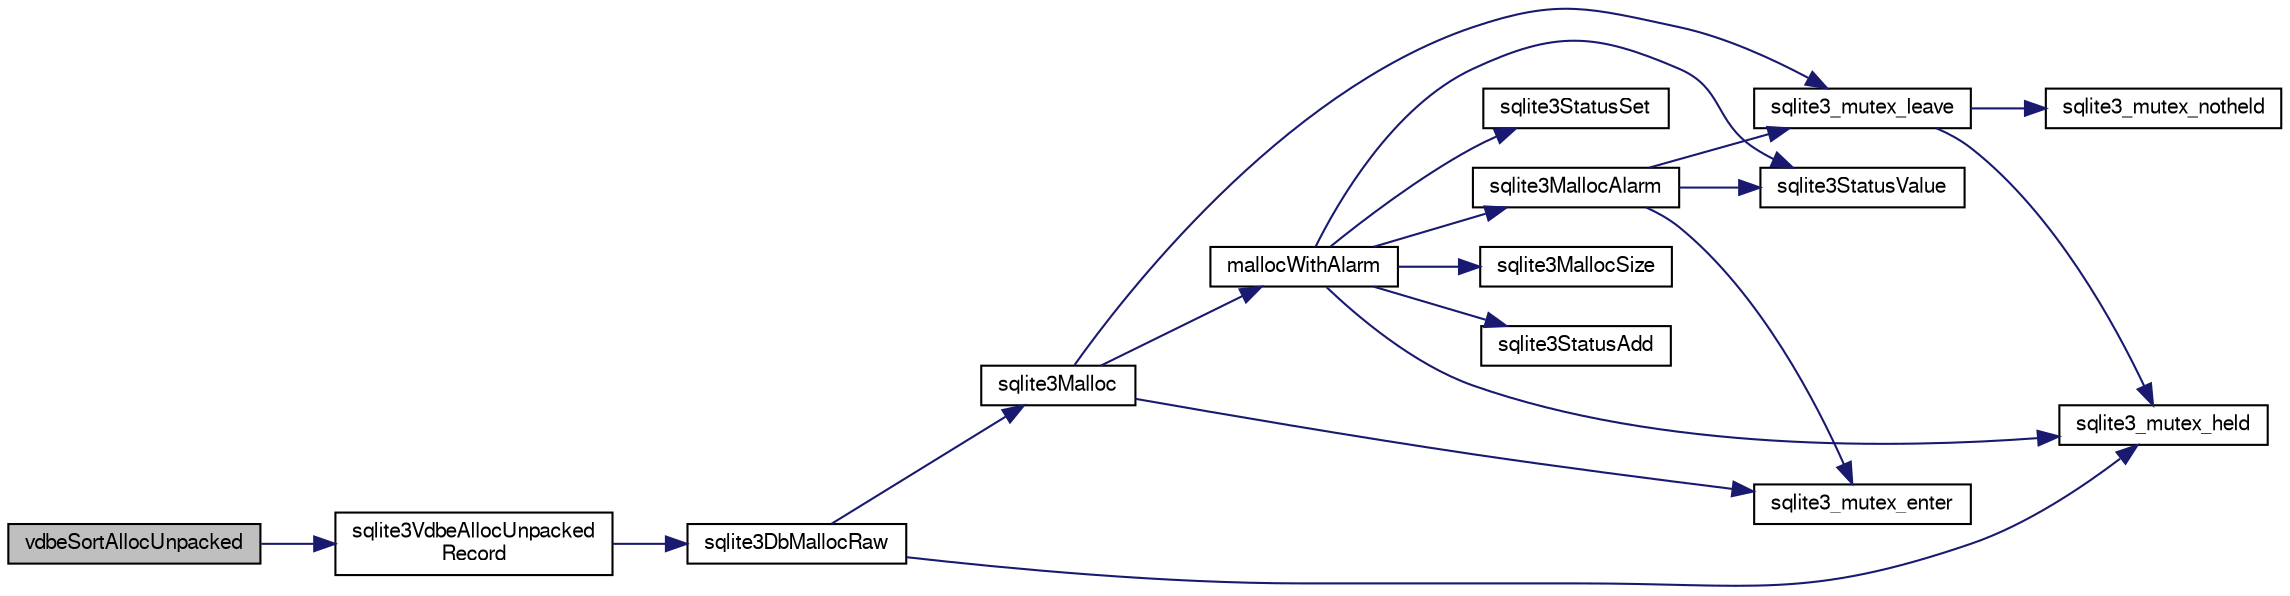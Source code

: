 digraph "vdbeSortAllocUnpacked"
{
  edge [fontname="FreeSans",fontsize="10",labelfontname="FreeSans",labelfontsize="10"];
  node [fontname="FreeSans",fontsize="10",shape=record];
  rankdir="LR";
  Node879417 [label="vdbeSortAllocUnpacked",height=0.2,width=0.4,color="black", fillcolor="grey75", style="filled", fontcolor="black"];
  Node879417 -> Node879418 [color="midnightblue",fontsize="10",style="solid",fontname="FreeSans"];
  Node879418 [label="sqlite3VdbeAllocUnpacked\lRecord",height=0.2,width=0.4,color="black", fillcolor="white", style="filled",URL="$sqlite3_8c.html#a473d7af9f383bad3155a618ff4f5bd2e"];
  Node879418 -> Node879419 [color="midnightblue",fontsize="10",style="solid",fontname="FreeSans"];
  Node879419 [label="sqlite3DbMallocRaw",height=0.2,width=0.4,color="black", fillcolor="white", style="filled",URL="$sqlite3_8c.html#abbe8be0cf7175e11ddc3e2218fad924e"];
  Node879419 -> Node879420 [color="midnightblue",fontsize="10",style="solid",fontname="FreeSans"];
  Node879420 [label="sqlite3_mutex_held",height=0.2,width=0.4,color="black", fillcolor="white", style="filled",URL="$sqlite3_8c.html#acf77da68932b6bc163c5e68547ecc3e7"];
  Node879419 -> Node879421 [color="midnightblue",fontsize="10",style="solid",fontname="FreeSans"];
  Node879421 [label="sqlite3Malloc",height=0.2,width=0.4,color="black", fillcolor="white", style="filled",URL="$sqlite3_8c.html#a361a2eaa846b1885f123abe46f5d8b2b"];
  Node879421 -> Node879422 [color="midnightblue",fontsize="10",style="solid",fontname="FreeSans"];
  Node879422 [label="sqlite3_mutex_enter",height=0.2,width=0.4,color="black", fillcolor="white", style="filled",URL="$sqlite3_8c.html#a1c12cde690bd89f104de5cbad12a6bf5"];
  Node879421 -> Node879423 [color="midnightblue",fontsize="10",style="solid",fontname="FreeSans"];
  Node879423 [label="mallocWithAlarm",height=0.2,width=0.4,color="black", fillcolor="white", style="filled",URL="$sqlite3_8c.html#ab070d5cf8e48ec8a6a43cf025d48598b"];
  Node879423 -> Node879420 [color="midnightblue",fontsize="10",style="solid",fontname="FreeSans"];
  Node879423 -> Node879424 [color="midnightblue",fontsize="10",style="solid",fontname="FreeSans"];
  Node879424 [label="sqlite3StatusSet",height=0.2,width=0.4,color="black", fillcolor="white", style="filled",URL="$sqlite3_8c.html#afec7586c01fcb5ea17dc9d7725a589d9"];
  Node879423 -> Node879425 [color="midnightblue",fontsize="10",style="solid",fontname="FreeSans"];
  Node879425 [label="sqlite3StatusValue",height=0.2,width=0.4,color="black", fillcolor="white", style="filled",URL="$sqlite3_8c.html#a30b8ac296c6e200c1fa57708d52c6ef6"];
  Node879423 -> Node879426 [color="midnightblue",fontsize="10",style="solid",fontname="FreeSans"];
  Node879426 [label="sqlite3MallocAlarm",height=0.2,width=0.4,color="black", fillcolor="white", style="filled",URL="$sqlite3_8c.html#ada66988e8471d1198f3219c062377508"];
  Node879426 -> Node879425 [color="midnightblue",fontsize="10",style="solid",fontname="FreeSans"];
  Node879426 -> Node879427 [color="midnightblue",fontsize="10",style="solid",fontname="FreeSans"];
  Node879427 [label="sqlite3_mutex_leave",height=0.2,width=0.4,color="black", fillcolor="white", style="filled",URL="$sqlite3_8c.html#a5838d235601dbd3c1fa993555c6bcc93"];
  Node879427 -> Node879420 [color="midnightblue",fontsize="10",style="solid",fontname="FreeSans"];
  Node879427 -> Node879428 [color="midnightblue",fontsize="10",style="solid",fontname="FreeSans"];
  Node879428 [label="sqlite3_mutex_notheld",height=0.2,width=0.4,color="black", fillcolor="white", style="filled",URL="$sqlite3_8c.html#a83967c837c1c000d3b5adcfaa688f5dc"];
  Node879426 -> Node879422 [color="midnightblue",fontsize="10",style="solid",fontname="FreeSans"];
  Node879423 -> Node879429 [color="midnightblue",fontsize="10",style="solid",fontname="FreeSans"];
  Node879429 [label="sqlite3MallocSize",height=0.2,width=0.4,color="black", fillcolor="white", style="filled",URL="$sqlite3_8c.html#acf5d2a5f35270bafb050bd2def576955"];
  Node879423 -> Node879430 [color="midnightblue",fontsize="10",style="solid",fontname="FreeSans"];
  Node879430 [label="sqlite3StatusAdd",height=0.2,width=0.4,color="black", fillcolor="white", style="filled",URL="$sqlite3_8c.html#afa029f93586aeab4cc85360905dae9cd"];
  Node879421 -> Node879427 [color="midnightblue",fontsize="10",style="solid",fontname="FreeSans"];
}
